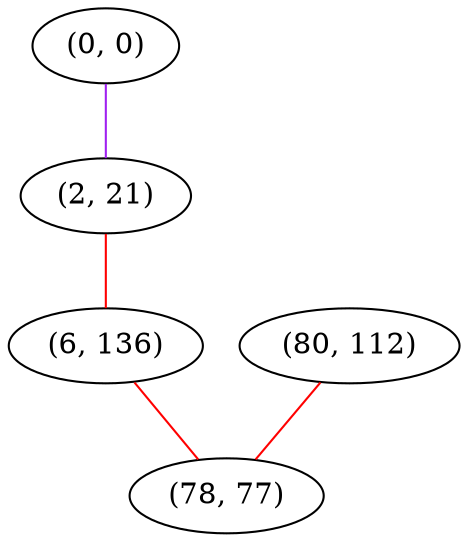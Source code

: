 graph "" {
"(0, 0)";
"(2, 21)";
"(80, 112)";
"(6, 136)";
"(78, 77)";
"(0, 0)" -- "(2, 21)"  [color=purple, key=0, weight=4];
"(2, 21)" -- "(6, 136)"  [color=red, key=0, weight=1];
"(80, 112)" -- "(78, 77)"  [color=red, key=0, weight=1];
"(6, 136)" -- "(78, 77)"  [color=red, key=0, weight=1];
}
